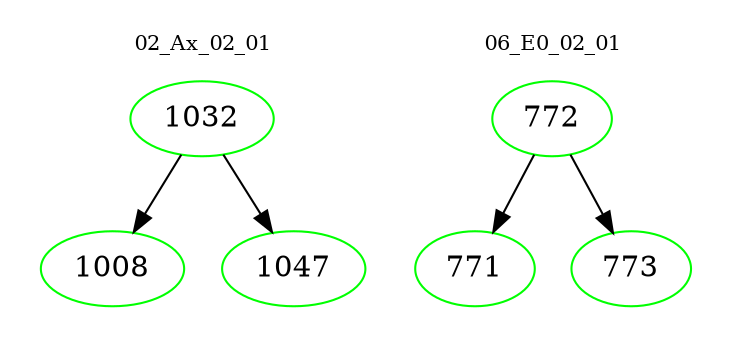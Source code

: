 digraph{
subgraph cluster_0 {
color = white
label = "02_Ax_02_01";
fontsize=10;
T0_1032 [label="1032", color="green"]
T0_1032 -> T0_1008 [color="black"]
T0_1008 [label="1008", color="green"]
T0_1032 -> T0_1047 [color="black"]
T0_1047 [label="1047", color="green"]
}
subgraph cluster_1 {
color = white
label = "06_E0_02_01";
fontsize=10;
T1_772 [label="772", color="green"]
T1_772 -> T1_771 [color="black"]
T1_771 [label="771", color="green"]
T1_772 -> T1_773 [color="black"]
T1_773 [label="773", color="green"]
}
}
